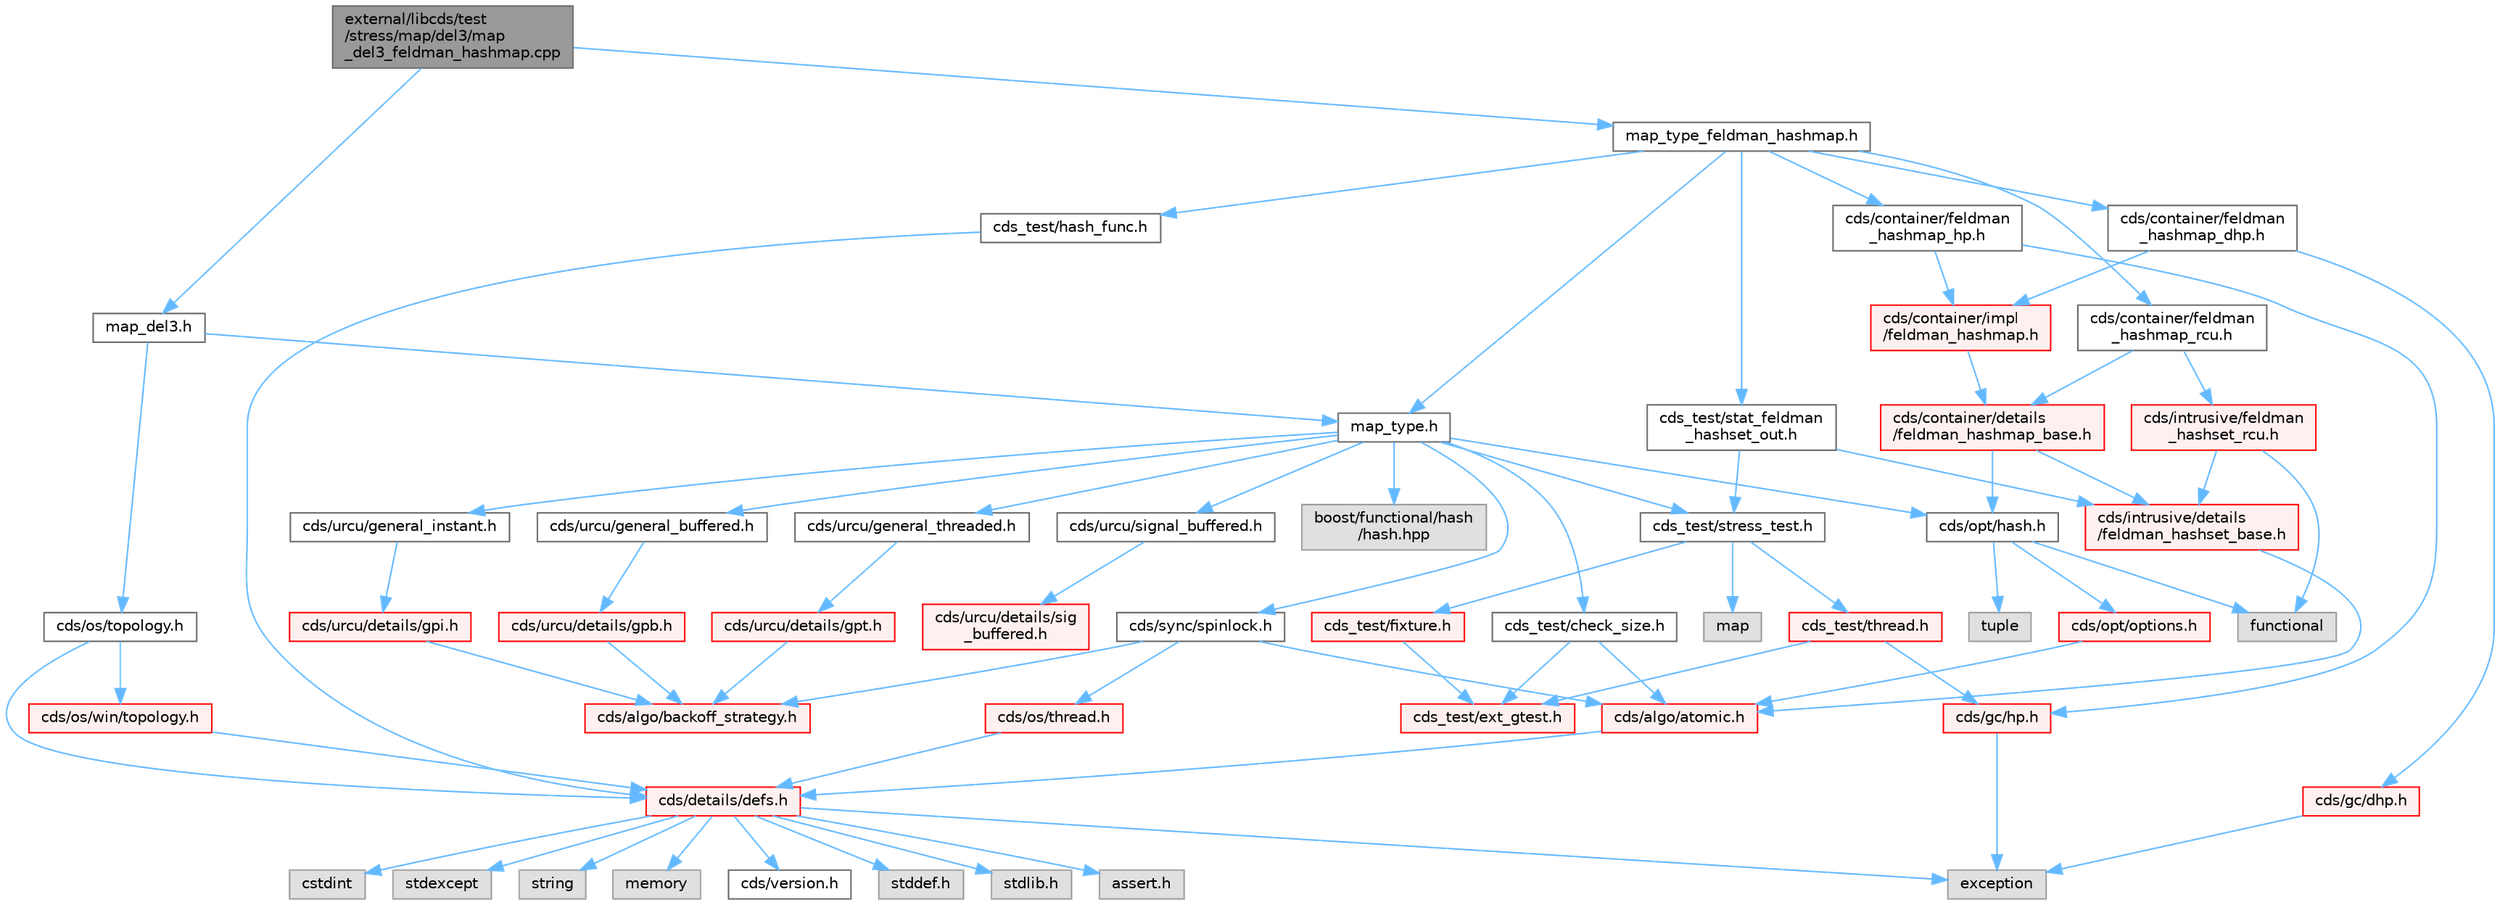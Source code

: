 digraph "external/libcds/test/stress/map/del3/map_del3_feldman_hashmap.cpp"
{
 // LATEX_PDF_SIZE
  bgcolor="transparent";
  edge [fontname=Helvetica,fontsize=10,labelfontname=Helvetica,labelfontsize=10];
  node [fontname=Helvetica,fontsize=10,shape=box,height=0.2,width=0.4];
  Node1 [id="Node000001",label="external/libcds/test\l/stress/map/del3/map\l_del3_feldman_hashmap.cpp",height=0.2,width=0.4,color="gray40", fillcolor="grey60", style="filled", fontcolor="black",tooltip=" "];
  Node1 -> Node2 [id="edge1_Node000001_Node000002",color="steelblue1",style="solid",tooltip=" "];
  Node2 [id="Node000002",label="map_del3.h",height=0.2,width=0.4,color="grey40", fillcolor="white", style="filled",URL="$map__del3_8h.html",tooltip=" "];
  Node2 -> Node3 [id="edge2_Node000002_Node000003",color="steelblue1",style="solid",tooltip=" "];
  Node3 [id="Node000003",label="map_type.h",height=0.2,width=0.4,color="grey40", fillcolor="white", style="filled",URL="$map__type_8h.html",tooltip=" "];
  Node3 -> Node4 [id="edge3_Node000003_Node000004",color="steelblue1",style="solid",tooltip=" "];
  Node4 [id="Node000004",label="cds/urcu/general_instant.h",height=0.2,width=0.4,color="grey40", fillcolor="white", style="filled",URL="$general__instant_8h.html",tooltip=" "];
  Node4 -> Node5 [id="edge4_Node000004_Node000005",color="steelblue1",style="solid",tooltip=" "];
  Node5 [id="Node000005",label="cds/urcu/details/gpi.h",height=0.2,width=0.4,color="red", fillcolor="#FFF0F0", style="filled",URL="$gpi_8h.html",tooltip=" "];
  Node5 -> Node55 [id="edge5_Node000005_Node000055",color="steelblue1",style="solid",tooltip=" "];
  Node55 [id="Node000055",label="cds/algo/backoff_strategy.h",height=0.2,width=0.4,color="red", fillcolor="#FFF0F0", style="filled",URL="$backoff__strategy_8h.html",tooltip=" "];
  Node3 -> Node59 [id="edge6_Node000003_Node000059",color="steelblue1",style="solid",tooltip=" "];
  Node59 [id="Node000059",label="cds/urcu/general_buffered.h",height=0.2,width=0.4,color="grey40", fillcolor="white", style="filled",URL="$general__buffered_8h.html",tooltip=" "];
  Node59 -> Node60 [id="edge7_Node000059_Node000060",color="steelblue1",style="solid",tooltip=" "];
  Node60 [id="Node000060",label="cds/urcu/details/gpb.h",height=0.2,width=0.4,color="red", fillcolor="#FFF0F0", style="filled",URL="$gpb_8h.html",tooltip=" "];
  Node60 -> Node55 [id="edge8_Node000060_Node000055",color="steelblue1",style="solid",tooltip=" "];
  Node3 -> Node73 [id="edge9_Node000003_Node000073",color="steelblue1",style="solid",tooltip=" "];
  Node73 [id="Node000073",label="cds/urcu/general_threaded.h",height=0.2,width=0.4,color="grey40", fillcolor="white", style="filled",URL="$general__threaded_8h.html",tooltip=" "];
  Node73 -> Node74 [id="edge10_Node000073_Node000074",color="steelblue1",style="solid",tooltip=" "];
  Node74 [id="Node000074",label="cds/urcu/details/gpt.h",height=0.2,width=0.4,color="red", fillcolor="#FFF0F0", style="filled",URL="$gpt_8h.html",tooltip=" "];
  Node74 -> Node55 [id="edge11_Node000074_Node000055",color="steelblue1",style="solid",tooltip=" "];
  Node3 -> Node77 [id="edge12_Node000003_Node000077",color="steelblue1",style="solid",tooltip=" "];
  Node77 [id="Node000077",label="cds/urcu/signal_buffered.h",height=0.2,width=0.4,color="grey40", fillcolor="white", style="filled",URL="$signal__buffered_8h.html",tooltip=" "];
  Node77 -> Node78 [id="edge13_Node000077_Node000078",color="steelblue1",style="solid",tooltip=" "];
  Node78 [id="Node000078",label="cds/urcu/details/sig\l_buffered.h",height=0.2,width=0.4,color="red", fillcolor="#FFF0F0", style="filled",URL="$sig__buffered_8h.html",tooltip=" "];
  Node3 -> Node80 [id="edge14_Node000003_Node000080",color="steelblue1",style="solid",tooltip=" "];
  Node80 [id="Node000080",label="cds/sync/spinlock.h",height=0.2,width=0.4,color="grey40", fillcolor="white", style="filled",URL="$sync_2spinlock_8h.html",tooltip=" "];
  Node80 -> Node10 [id="edge15_Node000080_Node000010",color="steelblue1",style="solid",tooltip=" "];
  Node10 [id="Node000010",label="cds/algo/atomic.h",height=0.2,width=0.4,color="red", fillcolor="#FFF0F0", style="filled",URL="$external_2libcds_2cds_2algo_2atomic_8h.html",tooltip=" "];
  Node10 -> Node11 [id="edge16_Node000010_Node000011",color="steelblue1",style="solid",tooltip=" "];
  Node11 [id="Node000011",label="cds/details/defs.h",height=0.2,width=0.4,color="red", fillcolor="#FFF0F0", style="filled",URL="$details_2defs_8h.html",tooltip=" "];
  Node11 -> Node12 [id="edge17_Node000011_Node000012",color="steelblue1",style="solid",tooltip=" "];
  Node12 [id="Node000012",label="stddef.h",height=0.2,width=0.4,color="grey60", fillcolor="#E0E0E0", style="filled",tooltip=" "];
  Node11 -> Node13 [id="edge18_Node000011_Node000013",color="steelblue1",style="solid",tooltip=" "];
  Node13 [id="Node000013",label="stdlib.h",height=0.2,width=0.4,color="grey60", fillcolor="#E0E0E0", style="filled",tooltip=" "];
  Node11 -> Node14 [id="edge19_Node000011_Node000014",color="steelblue1",style="solid",tooltip=" "];
  Node14 [id="Node000014",label="assert.h",height=0.2,width=0.4,color="grey60", fillcolor="#E0E0E0", style="filled",tooltip=" "];
  Node11 -> Node15 [id="edge20_Node000011_Node000015",color="steelblue1",style="solid",tooltip=" "];
  Node15 [id="Node000015",label="cstdint",height=0.2,width=0.4,color="grey60", fillcolor="#E0E0E0", style="filled",tooltip=" "];
  Node11 -> Node16 [id="edge21_Node000011_Node000016",color="steelblue1",style="solid",tooltip=" "];
  Node16 [id="Node000016",label="exception",height=0.2,width=0.4,color="grey60", fillcolor="#E0E0E0", style="filled",tooltip=" "];
  Node11 -> Node17 [id="edge22_Node000011_Node000017",color="steelblue1",style="solid",tooltip=" "];
  Node17 [id="Node000017",label="stdexcept",height=0.2,width=0.4,color="grey60", fillcolor="#E0E0E0", style="filled",tooltip=" "];
  Node11 -> Node18 [id="edge23_Node000011_Node000018",color="steelblue1",style="solid",tooltip=" "];
  Node18 [id="Node000018",label="string",height=0.2,width=0.4,color="grey60", fillcolor="#E0E0E0", style="filled",tooltip=" "];
  Node11 -> Node19 [id="edge24_Node000011_Node000019",color="steelblue1",style="solid",tooltip=" "];
  Node19 [id="Node000019",label="memory",height=0.2,width=0.4,color="grey60", fillcolor="#E0E0E0", style="filled",tooltip=" "];
  Node11 -> Node20 [id="edge25_Node000011_Node000020",color="steelblue1",style="solid",tooltip=" "];
  Node20 [id="Node000020",label="cds/version.h",height=0.2,width=0.4,color="grey40", fillcolor="white", style="filled",URL="$external_2libcds_2cds_2version_8h.html",tooltip=" "];
  Node80 -> Node44 [id="edge26_Node000080_Node000044",color="steelblue1",style="solid",tooltip=" "];
  Node44 [id="Node000044",label="cds/os/thread.h",height=0.2,width=0.4,color="red", fillcolor="#FFF0F0", style="filled",URL="$cds_2os_2thread_8h.html",tooltip=" "];
  Node44 -> Node11 [id="edge27_Node000044_Node000011",color="steelblue1",style="solid",tooltip=" "];
  Node80 -> Node55 [id="edge28_Node000080_Node000055",color="steelblue1",style="solid",tooltip=" "];
  Node3 -> Node81 [id="edge29_Node000003_Node000081",color="steelblue1",style="solid",tooltip=" "];
  Node81 [id="Node000081",label="cds/opt/hash.h",height=0.2,width=0.4,color="grey40", fillcolor="white", style="filled",URL="$external_2libcds_2cds_2opt_2hash_8h.html",tooltip=" "];
  Node81 -> Node82 [id="edge30_Node000081_Node000082",color="steelblue1",style="solid",tooltip=" "];
  Node82 [id="Node000082",label="tuple",height=0.2,width=0.4,color="grey60", fillcolor="#E0E0E0", style="filled",tooltip=" "];
  Node81 -> Node83 [id="edge31_Node000081_Node000083",color="steelblue1",style="solid",tooltip=" "];
  Node83 [id="Node000083",label="functional",height=0.2,width=0.4,color="grey60", fillcolor="#E0E0E0", style="filled",tooltip=" "];
  Node81 -> Node67 [id="edge32_Node000081_Node000067",color="steelblue1",style="solid",tooltip=" "];
  Node67 [id="Node000067",label="cds/opt/options.h",height=0.2,width=0.4,color="red", fillcolor="#FFF0F0", style="filled",URL="$opt_2options_8h.html",tooltip=" "];
  Node67 -> Node10 [id="edge33_Node000067_Node000010",color="steelblue1",style="solid",tooltip=" "];
  Node3 -> Node84 [id="edge34_Node000003_Node000084",color="steelblue1",style="solid",tooltip=" "];
  Node84 [id="Node000084",label="boost/functional/hash\l/hash.hpp",height=0.2,width=0.4,color="grey60", fillcolor="#E0E0E0", style="filled",tooltip=" "];
  Node3 -> Node85 [id="edge35_Node000003_Node000085",color="steelblue1",style="solid",tooltip=" "];
  Node85 [id="Node000085",label="cds_test/stress_test.h",height=0.2,width=0.4,color="grey40", fillcolor="white", style="filled",URL="$stress__test_8h.html",tooltip=" "];
  Node85 -> Node86 [id="edge36_Node000085_Node000086",color="steelblue1",style="solid",tooltip=" "];
  Node86 [id="Node000086",label="map",height=0.2,width=0.4,color="grey60", fillcolor="#E0E0E0", style="filled",tooltip=" "];
  Node85 -> Node87 [id="edge37_Node000085_Node000087",color="steelblue1",style="solid",tooltip=" "];
  Node87 [id="Node000087",label="cds_test/fixture.h",height=0.2,width=0.4,color="red", fillcolor="#FFF0F0", style="filled",URL="$fixture_8h.html",tooltip=" "];
  Node87 -> Node88 [id="edge38_Node000087_Node000088",color="steelblue1",style="solid",tooltip=" "];
  Node88 [id="Node000088",label="cds_test/ext_gtest.h",height=0.2,width=0.4,color="red", fillcolor="#FFF0F0", style="filled",URL="$ext__gtest_8h.html",tooltip=" "];
  Node85 -> Node92 [id="edge39_Node000085_Node000092",color="steelblue1",style="solid",tooltip=" "];
  Node92 [id="Node000092",label="cds_test/thread.h",height=0.2,width=0.4,color="red", fillcolor="#FFF0F0", style="filled",URL="$test_2include_2cds__test_2thread_8h.html",tooltip=" "];
  Node92 -> Node88 [id="edge40_Node000092_Node000088",color="steelblue1",style="solid",tooltip=" "];
  Node92 -> Node94 [id="edge41_Node000092_Node000094",color="steelblue1",style="solid",tooltip=" "];
  Node94 [id="Node000094",label="cds/gc/hp.h",height=0.2,width=0.4,color="red", fillcolor="#FFF0F0", style="filled",URL="$hp_8h.html",tooltip=" "];
  Node94 -> Node16 [id="edge42_Node000094_Node000016",color="steelblue1",style="solid",tooltip=" "];
  Node3 -> Node96 [id="edge43_Node000003_Node000096",color="steelblue1",style="solid",tooltip=" "];
  Node96 [id="Node000096",label="cds_test/check_size.h",height=0.2,width=0.4,color="grey40", fillcolor="white", style="filled",URL="$check__size_8h.html",tooltip=" "];
  Node96 -> Node88 [id="edge44_Node000096_Node000088",color="steelblue1",style="solid",tooltip=" "];
  Node96 -> Node10 [id="edge45_Node000096_Node000010",color="steelblue1",style="solid",tooltip=" "];
  Node2 -> Node97 [id="edge46_Node000002_Node000097",color="steelblue1",style="solid",tooltip=" "];
  Node97 [id="Node000097",label="cds/os/topology.h",height=0.2,width=0.4,color="grey40", fillcolor="white", style="filled",URL="$topology_8h.html",tooltip=" "];
  Node97 -> Node11 [id="edge47_Node000097_Node000011",color="steelblue1",style="solid",tooltip=" "];
  Node97 -> Node98 [id="edge48_Node000097_Node000098",color="steelblue1",style="solid",tooltip=" "];
  Node98 [id="Node000098",label="cds/os/win/topology.h",height=0.2,width=0.4,color="red", fillcolor="#FFF0F0", style="filled",URL="$win_2topology_8h.html",tooltip=" "];
  Node98 -> Node11 [id="edge49_Node000098_Node000011",color="steelblue1",style="solid",tooltip=" "];
  Node1 -> Node99 [id="edge50_Node000001_Node000099",color="steelblue1",style="solid",tooltip=" "];
  Node99 [id="Node000099",label="map_type_feldman_hashmap.h",height=0.2,width=0.4,color="grey40", fillcolor="white", style="filled",URL="$map__type__feldman__hashmap_8h.html",tooltip=" "];
  Node99 -> Node3 [id="edge51_Node000099_Node000003",color="steelblue1",style="solid",tooltip=" "];
  Node99 -> Node100 [id="edge52_Node000099_Node000100",color="steelblue1",style="solid",tooltip=" "];
  Node100 [id="Node000100",label="cds/container/feldman\l_hashmap_hp.h",height=0.2,width=0.4,color="grey40", fillcolor="white", style="filled",URL="$feldman__hashmap__hp_8h.html",tooltip=" "];
  Node100 -> Node101 [id="edge53_Node000100_Node000101",color="steelblue1",style="solid",tooltip=" "];
  Node101 [id="Node000101",label="cds/container/impl\l/feldman_hashmap.h",height=0.2,width=0.4,color="red", fillcolor="#FFF0F0", style="filled",URL="$feldman__hashmap_8h.html",tooltip=" "];
  Node101 -> Node108 [id="edge54_Node000101_Node000108",color="steelblue1",style="solid",tooltip=" "];
  Node108 [id="Node000108",label="cds/container/details\l/feldman_hashmap_base.h",height=0.2,width=0.4,color="red", fillcolor="#FFF0F0", style="filled",URL="$feldman__hashmap__base_8h.html",tooltip=" "];
  Node108 -> Node104 [id="edge55_Node000108_Node000104",color="steelblue1",style="solid",tooltip=" "];
  Node104 [id="Node000104",label="cds/intrusive/details\l/feldman_hashset_base.h",height=0.2,width=0.4,color="red", fillcolor="#FFF0F0", style="filled",URL="$intrusive_2details_2feldman__hashset__base_8h.html",tooltip=" "];
  Node104 -> Node10 [id="edge56_Node000104_Node000010",color="steelblue1",style="solid",tooltip=" "];
  Node108 -> Node81 [id="edge57_Node000108_Node000081",color="steelblue1",style="solid",tooltip=" "];
  Node100 -> Node94 [id="edge58_Node000100_Node000094",color="steelblue1",style="solid",tooltip=" "];
  Node99 -> Node110 [id="edge59_Node000099_Node000110",color="steelblue1",style="solid",tooltip=" "];
  Node110 [id="Node000110",label="cds/container/feldman\l_hashmap_dhp.h",height=0.2,width=0.4,color="grey40", fillcolor="white", style="filled",URL="$feldman__hashmap__dhp_8h.html",tooltip=" "];
  Node110 -> Node101 [id="edge60_Node000110_Node000101",color="steelblue1",style="solid",tooltip=" "];
  Node110 -> Node111 [id="edge61_Node000110_Node000111",color="steelblue1",style="solid",tooltip=" "];
  Node111 [id="Node000111",label="cds/gc/dhp.h",height=0.2,width=0.4,color="red", fillcolor="#FFF0F0", style="filled",URL="$dhp_8h.html",tooltip=" "];
  Node111 -> Node16 [id="edge62_Node000111_Node000016",color="steelblue1",style="solid",tooltip=" "];
  Node99 -> Node114 [id="edge63_Node000099_Node000114",color="steelblue1",style="solid",tooltip=" "];
  Node114 [id="Node000114",label="cds/container/feldman\l_hashmap_rcu.h",height=0.2,width=0.4,color="grey40", fillcolor="white", style="filled",URL="$feldman__hashmap__rcu_8h.html",tooltip=" "];
  Node114 -> Node115 [id="edge64_Node000114_Node000115",color="steelblue1",style="solid",tooltip=" "];
  Node115 [id="Node000115",label="cds/intrusive/feldman\l_hashset_rcu.h",height=0.2,width=0.4,color="red", fillcolor="#FFF0F0", style="filled",URL="$intrusive_2feldman__hashset__rcu_8h.html",tooltip=" "];
  Node115 -> Node83 [id="edge65_Node000115_Node000083",color="steelblue1",style="solid",tooltip=" "];
  Node115 -> Node104 [id="edge66_Node000115_Node000104",color="steelblue1",style="solid",tooltip=" "];
  Node114 -> Node108 [id="edge67_Node000114_Node000108",color="steelblue1",style="solid",tooltip=" "];
  Node99 -> Node119 [id="edge68_Node000099_Node000119",color="steelblue1",style="solid",tooltip=" "];
  Node119 [id="Node000119",label="cds_test/stat_feldman\l_hashset_out.h",height=0.2,width=0.4,color="grey40", fillcolor="white", style="filled",URL="$stat__feldman__hashset__out_8h.html",tooltip=" "];
  Node119 -> Node85 [id="edge69_Node000119_Node000085",color="steelblue1",style="solid",tooltip=" "];
  Node119 -> Node104 [id="edge70_Node000119_Node000104",color="steelblue1",style="solid",tooltip=" "];
  Node99 -> Node120 [id="edge71_Node000099_Node000120",color="steelblue1",style="solid",tooltip=" "];
  Node120 [id="Node000120",label="cds_test/hash_func.h",height=0.2,width=0.4,color="grey40", fillcolor="white", style="filled",URL="$hash__func_8h.html",tooltip=" "];
  Node120 -> Node11 [id="edge72_Node000120_Node000011",color="steelblue1",style="solid",tooltip=" "];
}
